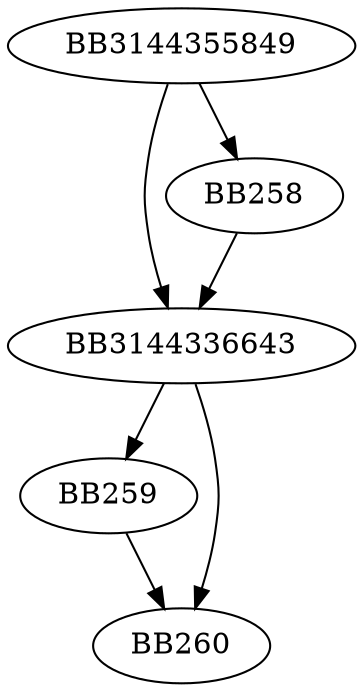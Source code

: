 digraph G{
	BB3144355849->BB3144336643;
	BB3144355849->BB258;
	BB258->BB3144336643;
	BB3144336643->BB259;
	BB3144336643->BB260;
	BB259->BB260;
}
